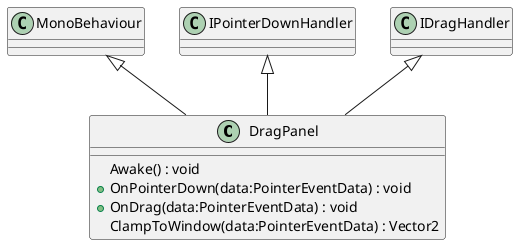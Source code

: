 @startuml
class DragPanel {
    Awake() : void
    + OnPointerDown(data:PointerEventData) : void
    + OnDrag(data:PointerEventData) : void
    ClampToWindow(data:PointerEventData) : Vector2
}
MonoBehaviour <|-- DragPanel
IPointerDownHandler <|-- DragPanel
IDragHandler <|-- DragPanel
@enduml
